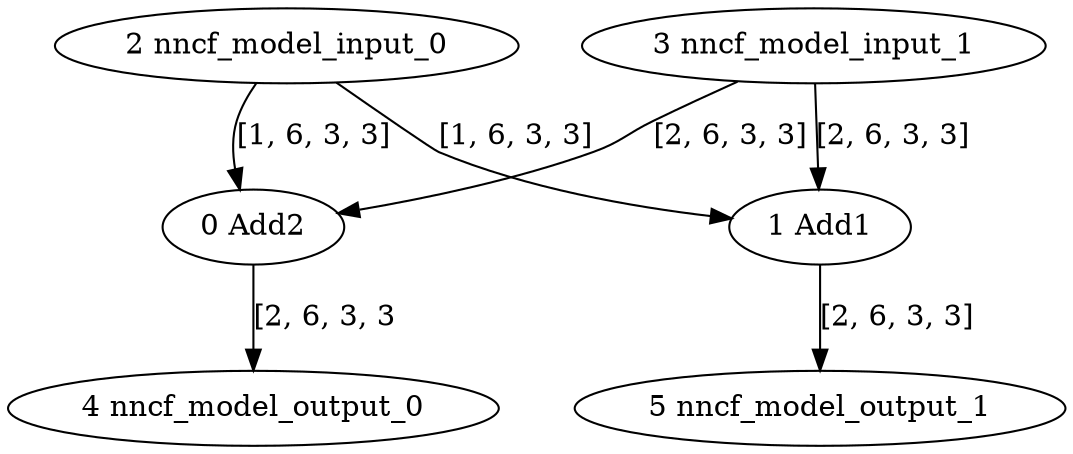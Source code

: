 strict digraph  {
"0 Add2" [id=0, type=Add];
"1 Add1" [id=1, type=Add];
"2 nncf_model_input_0" [id=2, type=nncf_model_input];
"3 nncf_model_input_1" [id=3, type=nncf_model_input];
"4 nncf_model_output_0" [id=4, type=nncf_model_output];
"5 nncf_model_output_1" [id=5, type=nncf_model_output];
"0 Add2" -> "4 nncf_model_output_0"  [label="[2, 6, 3, 3", style=solid];
"1 Add1" -> "5 nncf_model_output_1"  [label="[2, 6, 3, 3]", style=solid];
"2 nncf_model_input_0" -> "0 Add2"  [label="[1, 6, 3, 3]", style=solid];
"2 nncf_model_input_0" -> "1 Add1"  [label="[1, 6, 3, 3]", style=solid];
"3 nncf_model_input_1" -> "0 Add2"  [label="[2, 6, 3, 3]", style=solid];
"3 nncf_model_input_1" -> "1 Add1"  [label="[2, 6, 3, 3]", style=solid];
}
